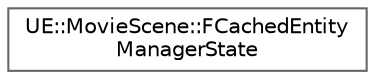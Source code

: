 digraph "Graphical Class Hierarchy"
{
 // INTERACTIVE_SVG=YES
 // LATEX_PDF_SIZE
  bgcolor="transparent";
  edge [fontname=Helvetica,fontsize=10,labelfontname=Helvetica,labelfontsize=10];
  node [fontname=Helvetica,fontsize=10,shape=box,height=0.2,width=0.4];
  rankdir="LR";
  Node0 [id="Node000000",label="UE::MovieScene::FCachedEntity\lManagerState",height=0.2,width=0.4,color="grey40", fillcolor="white", style="filled",URL="$d8/de4/structUE_1_1MovieScene_1_1FCachedEntityManagerState.html",tooltip="Small utility struct that caches the entity manager's structural serial number to generated cached da..."];
}
